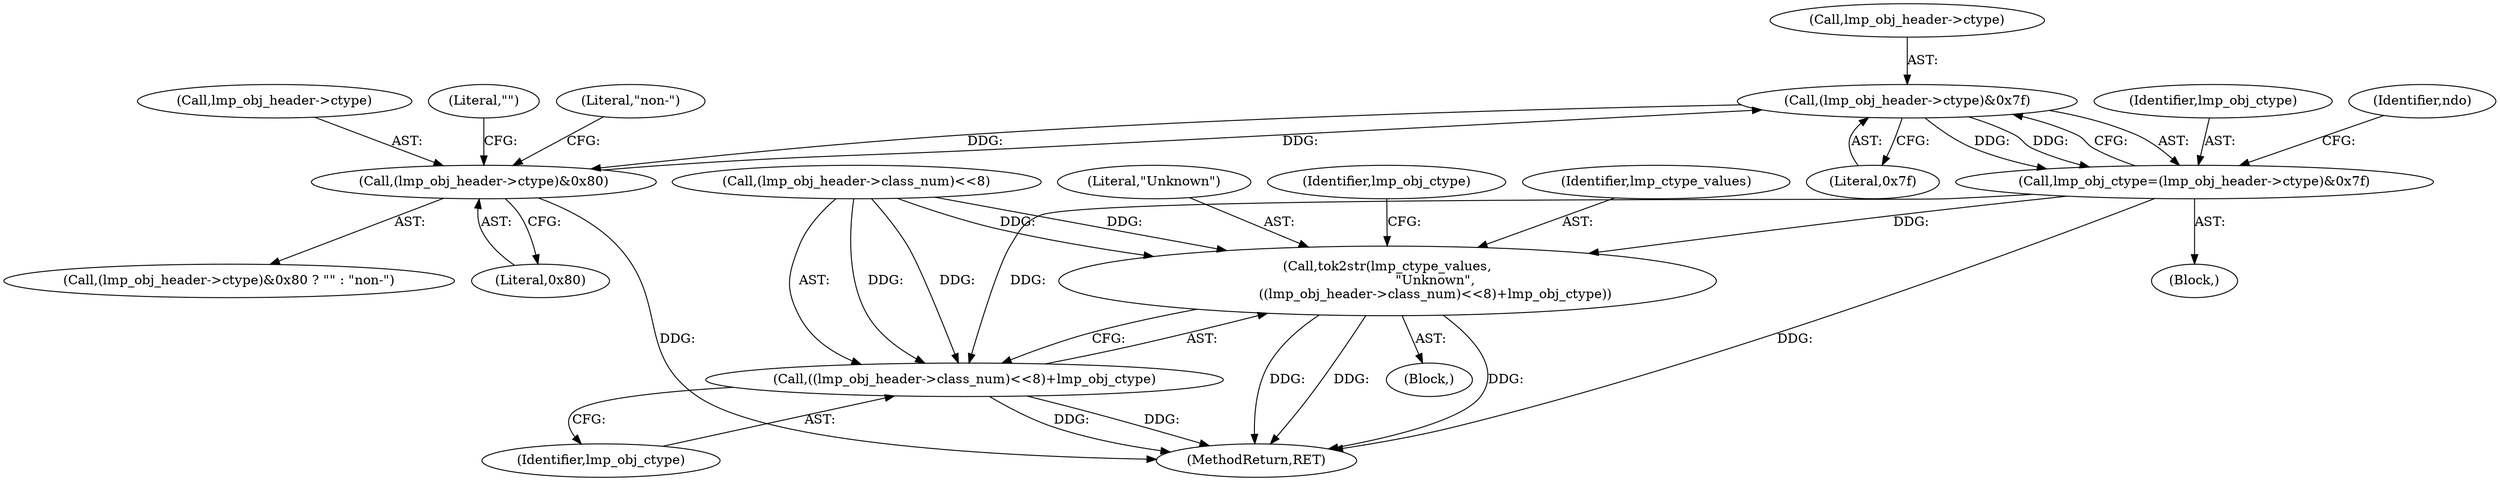 digraph "0_tcpdump_d97e94223720684c6aa740ff219e0d19426c2220@pointer" {
"1000276" [label="(Call,(lmp_obj_header->ctype)&0x7f)"];
"1000312" [label="(Call,(lmp_obj_header->ctype)&0x80)"];
"1000276" [label="(Call,(lmp_obj_header->ctype)&0x7f)"];
"1000274" [label="(Call,lmp_obj_ctype=(lmp_obj_header->ctype)&0x7f)"];
"1000298" [label="(Call,tok2str(lmp_ctype_values,\n                       \"Unknown\",\n                       ((lmp_obj_header->class_num)<<8)+lmp_obj_ctype))"];
"1000301" [label="(Call,((lmp_obj_header->class_num)<<8)+lmp_obj_ctype)"];
"1000313" [label="(Call,lmp_obj_header->ctype)"];
"1000311" [label="(Call,(lmp_obj_header->ctype)&0x80 ? \"\" : \"non-\")"];
"1000317" [label="(Literal,\"\")"];
"1000302" [label="(Call,(lmp_obj_header->class_num)<<8)"];
"1000309" [label="(Identifier,lmp_obj_ctype)"];
"1000280" [label="(Literal,0x7f)"];
"1000257" [label="(Block,)"];
"1001947" [label="(MethodReturn,RET)"];
"1000277" [label="(Call,lmp_obj_header->ctype)"];
"1000307" [label="(Identifier,lmp_obj_ctype)"];
"1000318" [label="(Literal,\"non-\")"];
"1000312" [label="(Call,(lmp_obj_header->ctype)&0x80)"];
"1000316" [label="(Literal,0x80)"];
"1000283" [label="(Identifier,ndo)"];
"1000301" [label="(Call,((lmp_obj_header->class_num)<<8)+lmp_obj_ctype)"];
"1000299" [label="(Identifier,lmp_ctype_values)"];
"1000276" [label="(Call,(lmp_obj_header->ctype)&0x7f)"];
"1000297" [label="(Block,)"];
"1000300" [label="(Literal,\"Unknown\")"];
"1000275" [label="(Identifier,lmp_obj_ctype)"];
"1000274" [label="(Call,lmp_obj_ctype=(lmp_obj_header->ctype)&0x7f)"];
"1000298" [label="(Call,tok2str(lmp_ctype_values,\n                       \"Unknown\",\n                       ((lmp_obj_header->class_num)<<8)+lmp_obj_ctype))"];
"1000276" -> "1000274"  [label="AST: "];
"1000276" -> "1000280"  [label="CFG: "];
"1000277" -> "1000276"  [label="AST: "];
"1000280" -> "1000276"  [label="AST: "];
"1000274" -> "1000276"  [label="CFG: "];
"1000276" -> "1000274"  [label="DDG: "];
"1000276" -> "1000274"  [label="DDG: "];
"1000312" -> "1000276"  [label="DDG: "];
"1000276" -> "1000312"  [label="DDG: "];
"1000312" -> "1000311"  [label="AST: "];
"1000312" -> "1000316"  [label="CFG: "];
"1000313" -> "1000312"  [label="AST: "];
"1000316" -> "1000312"  [label="AST: "];
"1000317" -> "1000312"  [label="CFG: "];
"1000318" -> "1000312"  [label="CFG: "];
"1000312" -> "1001947"  [label="DDG: "];
"1000274" -> "1000257"  [label="AST: "];
"1000275" -> "1000274"  [label="AST: "];
"1000283" -> "1000274"  [label="CFG: "];
"1000274" -> "1001947"  [label="DDG: "];
"1000274" -> "1000298"  [label="DDG: "];
"1000274" -> "1000301"  [label="DDG: "];
"1000298" -> "1000297"  [label="AST: "];
"1000298" -> "1000301"  [label="CFG: "];
"1000299" -> "1000298"  [label="AST: "];
"1000300" -> "1000298"  [label="AST: "];
"1000301" -> "1000298"  [label="AST: "];
"1000309" -> "1000298"  [label="CFG: "];
"1000298" -> "1001947"  [label="DDG: "];
"1000298" -> "1001947"  [label="DDG: "];
"1000298" -> "1001947"  [label="DDG: "];
"1000302" -> "1000298"  [label="DDG: "];
"1000302" -> "1000298"  [label="DDG: "];
"1000301" -> "1000307"  [label="CFG: "];
"1000302" -> "1000301"  [label="AST: "];
"1000307" -> "1000301"  [label="AST: "];
"1000301" -> "1001947"  [label="DDG: "];
"1000301" -> "1001947"  [label="DDG: "];
"1000302" -> "1000301"  [label="DDG: "];
"1000302" -> "1000301"  [label="DDG: "];
}
